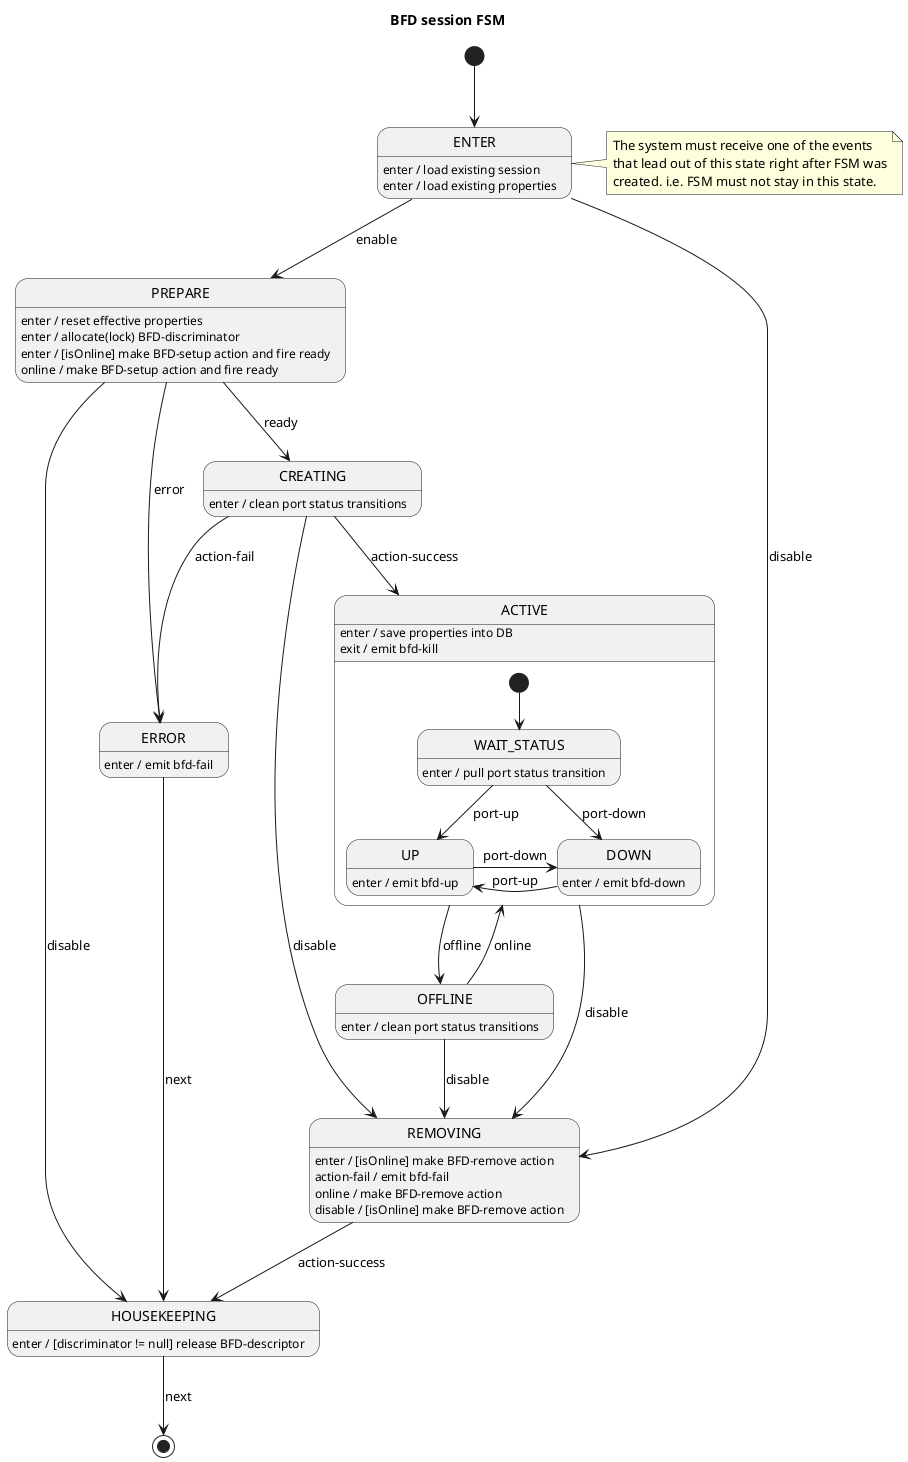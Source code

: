 Internal data
* BfdSessionData
* BFD descriptor
* effective properties
* action

Internal signals
* action-success
* action-fail
* ready

Input signals
* online
* offline
* port-up
* port-down
* enable (ISL-FSM)
* disable (ISL-FSM)
* speaker-response

Output signals
* bfd-up
* bfd-down
* bfd-fail
* bfd-kill

@startuml bfd-port-FSM
title BFD session FSM

[*] --> ENTER
note right of ENTER
    The system must receive one of the events
    that lead out of this state right after FSM was
    created. i.e. FSM must not stay in this state.
end note

ENTER : enter / load existing session
ENTER : enter / load existing properties
ENTER --> PREPARE : enable
ENTER --> REMOVING : disable

PREPARE : enter / reset effective properties
PREPARE : enter / allocate(lock) BFD-discriminator
PREPARE : enter / [isOnline] make BFD-setup action and fire ready
PREPARE --> CREATING : ready
PREPARE --> HOUSEKEEPING : disable
PREPARE --> ERROR : error
PREPARE : online / make BFD-setup action and fire ready

CREATING : enter / clean port status transitions
CREATING --> ACTIVE : action-success
CREATING --> ERROR : action-fail
CREATING --> REMOVING : disable

ACTIVE : enter / save properties into DB
state ACTIVE {
    [*] --> WAIT_STATUS

    WAIT_STATUS : enter / pull port status transition
    WAIT_STATUS --> UP : port-up
    WAIT_STATUS --> DOWN : port-down

    UP -r-> DOWN : port-down
    UP : enter / emit bfd-up

    DOWN -l-> UP : port-up
    DOWN : enter / emit bfd-down
}
ACTIVE --> REMOVING : disable
ACTIVE --> OFFLINE : offline
ACTIVE : exit / emit bfd-kill

OFFLINE : enter / clean port status transitions
OFFLINE --> ACTIVE : online
OFFLINE --> REMOVING : disable

REMOVING : enter / [isOnline] make BFD-remove action
REMOVING --> HOUSEKEEPING : action-success
REMOVING : action-fail / emit bfd-fail
REMOVING : online / make BFD-remove action
REMOVING : disable / [isOnline] make BFD-remove action

ERROR : enter / emit bfd-fail
ERROR --> HOUSEKEEPING : next

HOUSEKEEPING : enter / [discriminator != null] release BFD-descriptor
HOUSEKEEPING --> [*] : next

@enduml
